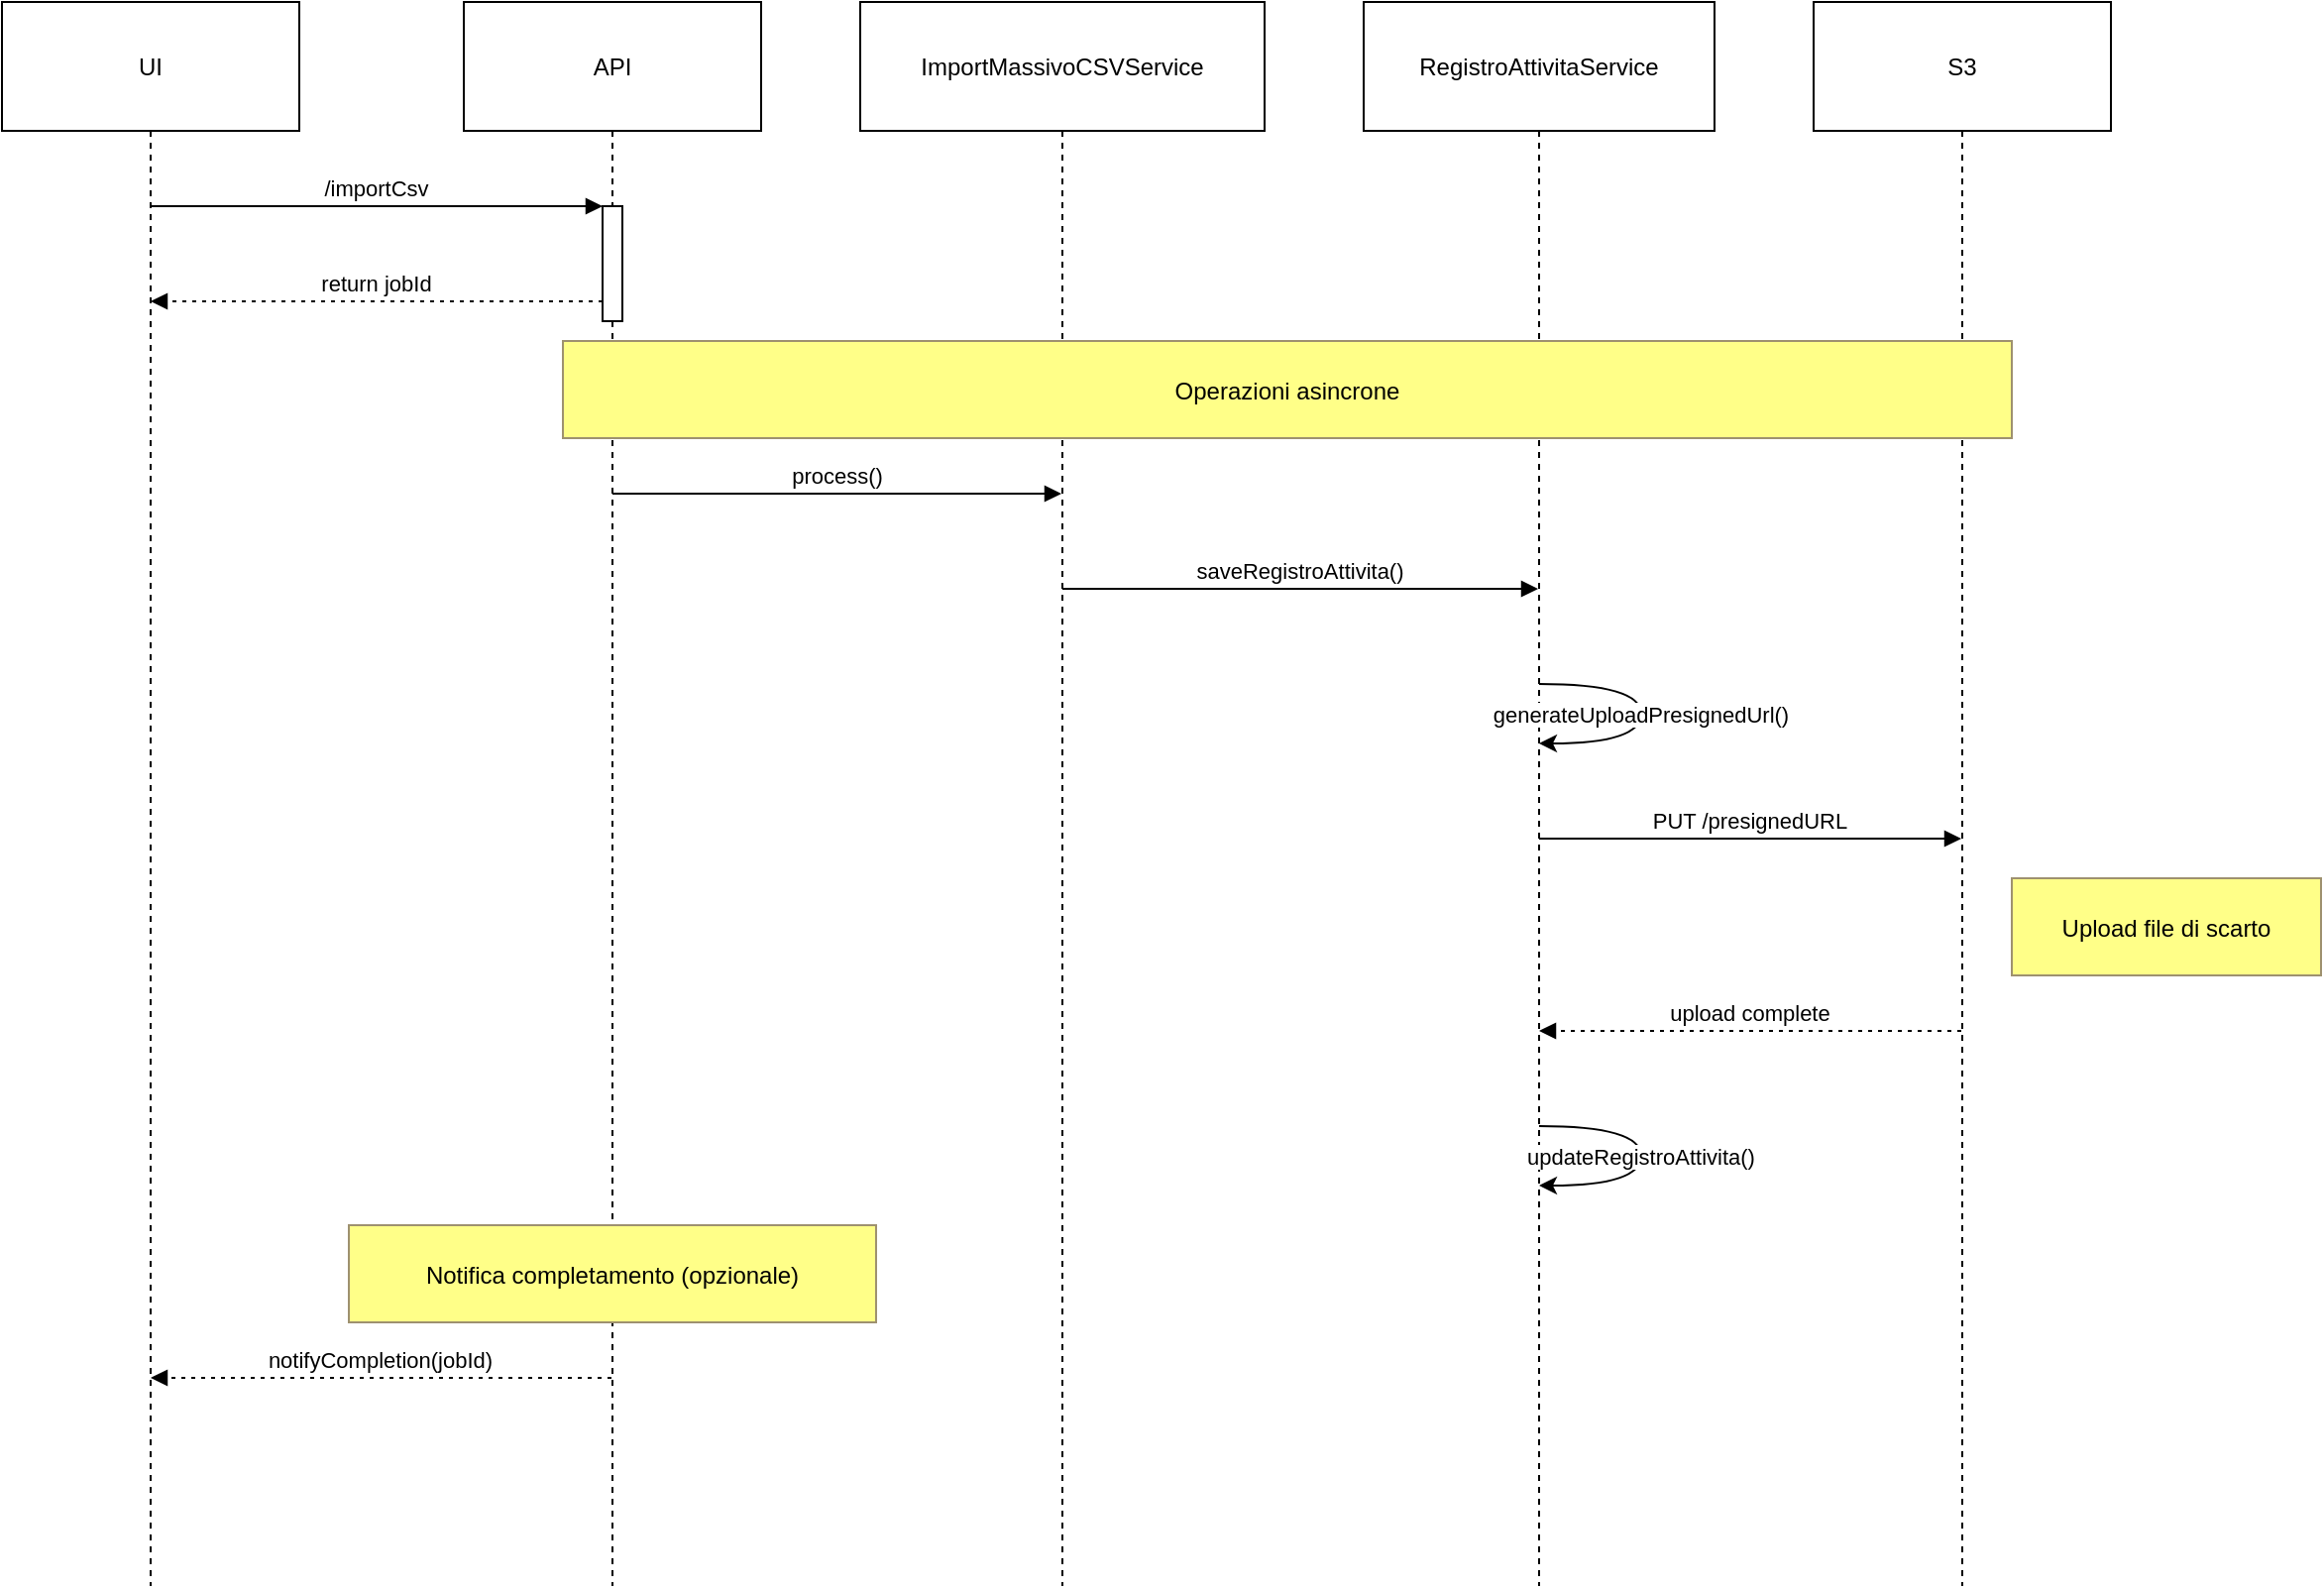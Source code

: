 <mxfile version="24.6.2" type="github">
  <diagram name="Pagina-1" id="vrp-BLg1DrBL_UtZDKUx">
    <mxGraphModel dx="1569" dy="1179" grid="1" gridSize="10" guides="1" tooltips="1" connect="1" arrows="1" fold="1" page="1" pageScale="1" pageWidth="827" pageHeight="1169" math="0" shadow="0">
      <root>
        <mxCell id="0" />
        <mxCell id="1" parent="0" />
        <mxCell id="dR0qdkHtI79iL_kFT5iZ-1" value="UI" style="shape=umlLifeline;perimeter=lifelinePerimeter;whiteSpace=wrap;container=1;dropTarget=0;collapsible=0;recursiveResize=0;outlineConnect=0;portConstraint=eastwest;newEdgeStyle={&quot;edgeStyle&quot;:&quot;elbowEdgeStyle&quot;,&quot;elbow&quot;:&quot;vertical&quot;,&quot;curved&quot;:0,&quot;rounded&quot;:0};size=65;" vertex="1" parent="1">
          <mxGeometry x="20" y="20" width="150" height="799" as="geometry" />
        </mxCell>
        <mxCell id="dR0qdkHtI79iL_kFT5iZ-2" value="API" style="shape=umlLifeline;perimeter=lifelinePerimeter;whiteSpace=wrap;container=1;dropTarget=0;collapsible=0;recursiveResize=0;outlineConnect=0;portConstraint=eastwest;newEdgeStyle={&quot;edgeStyle&quot;:&quot;elbowEdgeStyle&quot;,&quot;elbow&quot;:&quot;vertical&quot;,&quot;curved&quot;:0,&quot;rounded&quot;:0};size=65;" vertex="1" parent="1">
          <mxGeometry x="253" y="20" width="150" height="799" as="geometry" />
        </mxCell>
        <mxCell id="dR0qdkHtI79iL_kFT5iZ-3" value="" style="points=[];perimeter=orthogonalPerimeter;outlineConnect=0;targetShapes=umlLifeline;portConstraint=eastwest;newEdgeStyle={&quot;edgeStyle&quot;:&quot;elbowEdgeStyle&quot;,&quot;elbow&quot;:&quot;vertical&quot;,&quot;curved&quot;:0,&quot;rounded&quot;:0}" vertex="1" parent="dR0qdkHtI79iL_kFT5iZ-2">
          <mxGeometry x="70" y="103" width="10" height="58" as="geometry" />
        </mxCell>
        <mxCell id="dR0qdkHtI79iL_kFT5iZ-4" value="ImportMassivoCSVService" style="shape=umlLifeline;perimeter=lifelinePerimeter;whiteSpace=wrap;container=1;dropTarget=0;collapsible=0;recursiveResize=0;outlineConnect=0;portConstraint=eastwest;newEdgeStyle={&quot;edgeStyle&quot;:&quot;elbowEdgeStyle&quot;,&quot;elbow&quot;:&quot;vertical&quot;,&quot;curved&quot;:0,&quot;rounded&quot;:0};size=65;" vertex="1" parent="1">
          <mxGeometry x="453" y="20" width="204" height="799" as="geometry" />
        </mxCell>
        <mxCell id="dR0qdkHtI79iL_kFT5iZ-5" value="RegistroAttivitaService" style="shape=umlLifeline;perimeter=lifelinePerimeter;whiteSpace=wrap;container=1;dropTarget=0;collapsible=0;recursiveResize=0;outlineConnect=0;portConstraint=eastwest;newEdgeStyle={&quot;edgeStyle&quot;:&quot;elbowEdgeStyle&quot;,&quot;elbow&quot;:&quot;vertical&quot;,&quot;curved&quot;:0,&quot;rounded&quot;:0};size=65;" vertex="1" parent="1">
          <mxGeometry x="707" y="20" width="177" height="799" as="geometry" />
        </mxCell>
        <mxCell id="dR0qdkHtI79iL_kFT5iZ-6" value="S3" style="shape=umlLifeline;perimeter=lifelinePerimeter;whiteSpace=wrap;container=1;dropTarget=0;collapsible=0;recursiveResize=0;outlineConnect=0;portConstraint=eastwest;newEdgeStyle={&quot;edgeStyle&quot;:&quot;elbowEdgeStyle&quot;,&quot;elbow&quot;:&quot;vertical&quot;,&quot;curved&quot;:0,&quot;rounded&quot;:0};size=65;" vertex="1" parent="1">
          <mxGeometry x="934" y="20" width="150" height="799" as="geometry" />
        </mxCell>
        <mxCell id="dR0qdkHtI79iL_kFT5iZ-7" value="/importCsv" style="verticalAlign=bottom;endArrow=block;edgeStyle=elbowEdgeStyle;elbow=vertical;curved=0;rounded=0;" edge="1" parent="1" source="dR0qdkHtI79iL_kFT5iZ-1" target="dR0qdkHtI79iL_kFT5iZ-3">
          <mxGeometry relative="1" as="geometry">
            <Array as="points">
              <mxPoint x="218" y="123" />
            </Array>
          </mxGeometry>
        </mxCell>
        <mxCell id="dR0qdkHtI79iL_kFT5iZ-8" value="return jobId" style="verticalAlign=bottom;endArrow=block;edgeStyle=elbowEdgeStyle;elbow=vertical;curved=0;rounded=0;dashed=1;dashPattern=2 3;" edge="1" parent="1" source="dR0qdkHtI79iL_kFT5iZ-3" target="dR0qdkHtI79iL_kFT5iZ-1">
          <mxGeometry relative="1" as="geometry">
            <Array as="points">
              <mxPoint x="221" y="171" />
            </Array>
          </mxGeometry>
        </mxCell>
        <mxCell id="dR0qdkHtI79iL_kFT5iZ-9" value="process()" style="verticalAlign=bottom;endArrow=block;edgeStyle=elbowEdgeStyle;elbow=vertical;curved=0;rounded=0;" edge="1" parent="1" source="dR0qdkHtI79iL_kFT5iZ-2" target="dR0qdkHtI79iL_kFT5iZ-4">
          <mxGeometry relative="1" as="geometry">
            <Array as="points">
              <mxPoint x="450" y="268" />
            </Array>
          </mxGeometry>
        </mxCell>
        <mxCell id="dR0qdkHtI79iL_kFT5iZ-10" value="saveRegistroAttivita()" style="verticalAlign=bottom;endArrow=block;edgeStyle=elbowEdgeStyle;elbow=vertical;curved=0;rounded=0;" edge="1" parent="1" source="dR0qdkHtI79iL_kFT5iZ-4" target="dR0qdkHtI79iL_kFT5iZ-5">
          <mxGeometry relative="1" as="geometry">
            <Array as="points">
              <mxPoint x="684" y="316" />
            </Array>
          </mxGeometry>
        </mxCell>
        <mxCell id="dR0qdkHtI79iL_kFT5iZ-11" value="generateUploadPresignedUrl()" style="curved=1;rounded=0;" edge="1" parent="1" source="dR0qdkHtI79iL_kFT5iZ-5" target="dR0qdkHtI79iL_kFT5iZ-5">
          <mxGeometry relative="1" as="geometry">
            <Array as="points">
              <mxPoint x="847" y="364" />
              <mxPoint x="847" y="394" />
            </Array>
          </mxGeometry>
        </mxCell>
        <mxCell id="dR0qdkHtI79iL_kFT5iZ-12" value="PUT /presignedURL" style="verticalAlign=bottom;endArrow=block;edgeStyle=elbowEdgeStyle;elbow=vertical;curved=0;rounded=0;" edge="1" parent="1" source="dR0qdkHtI79iL_kFT5iZ-5" target="dR0qdkHtI79iL_kFT5iZ-6">
          <mxGeometry relative="1" as="geometry">
            <Array as="points">
              <mxPoint x="911" y="442" />
            </Array>
          </mxGeometry>
        </mxCell>
        <mxCell id="dR0qdkHtI79iL_kFT5iZ-13" value="upload complete" style="verticalAlign=bottom;endArrow=block;edgeStyle=elbowEdgeStyle;elbow=vertical;curved=0;rounded=0;dashed=1;dashPattern=2 3;" edge="1" parent="1" source="dR0qdkHtI79iL_kFT5iZ-6" target="dR0qdkHtI79iL_kFT5iZ-5">
          <mxGeometry relative="1" as="geometry">
            <Array as="points">
              <mxPoint x="914" y="539" />
            </Array>
          </mxGeometry>
        </mxCell>
        <mxCell id="dR0qdkHtI79iL_kFT5iZ-14" value="updateRegistroAttivita()" style="curved=1;rounded=0;" edge="1" parent="1" source="dR0qdkHtI79iL_kFT5iZ-5" target="dR0qdkHtI79iL_kFT5iZ-5">
          <mxGeometry relative="1" as="geometry">
            <Array as="points">
              <mxPoint x="847" y="587" />
              <mxPoint x="847" y="617" />
            </Array>
          </mxGeometry>
        </mxCell>
        <mxCell id="dR0qdkHtI79iL_kFT5iZ-15" value="notifyCompletion(jobId)" style="verticalAlign=bottom;endArrow=block;edgeStyle=elbowEdgeStyle;elbow=vertical;curved=0;rounded=0;dashed=1;dashPattern=2 3;" edge="1" parent="1" source="dR0qdkHtI79iL_kFT5iZ-2" target="dR0qdkHtI79iL_kFT5iZ-1">
          <mxGeometry relative="1" as="geometry">
            <Array as="points">
              <mxPoint x="223" y="714" />
            </Array>
          </mxGeometry>
        </mxCell>
        <mxCell id="dR0qdkHtI79iL_kFT5iZ-16" value="Operazioni asincrone" style="fillColor=#ffff88;strokeColor=#9E916F;" vertex="1" parent="1">
          <mxGeometry x="303" y="191" width="731" height="49" as="geometry" />
        </mxCell>
        <mxCell id="dR0qdkHtI79iL_kFT5iZ-17" value="Upload file di scarto" style="fillColor=#ffff88;strokeColor=#9E916F;" vertex="1" parent="1">
          <mxGeometry x="1034" y="462" width="156" height="49" as="geometry" />
        </mxCell>
        <mxCell id="dR0qdkHtI79iL_kFT5iZ-18" value="Notifica completamento (opzionale)" style="fillColor=#ffff88;strokeColor=#9E916F;" vertex="1" parent="1">
          <mxGeometry x="195" y="637" width="266" height="49" as="geometry" />
        </mxCell>
      </root>
    </mxGraphModel>
  </diagram>
</mxfile>
